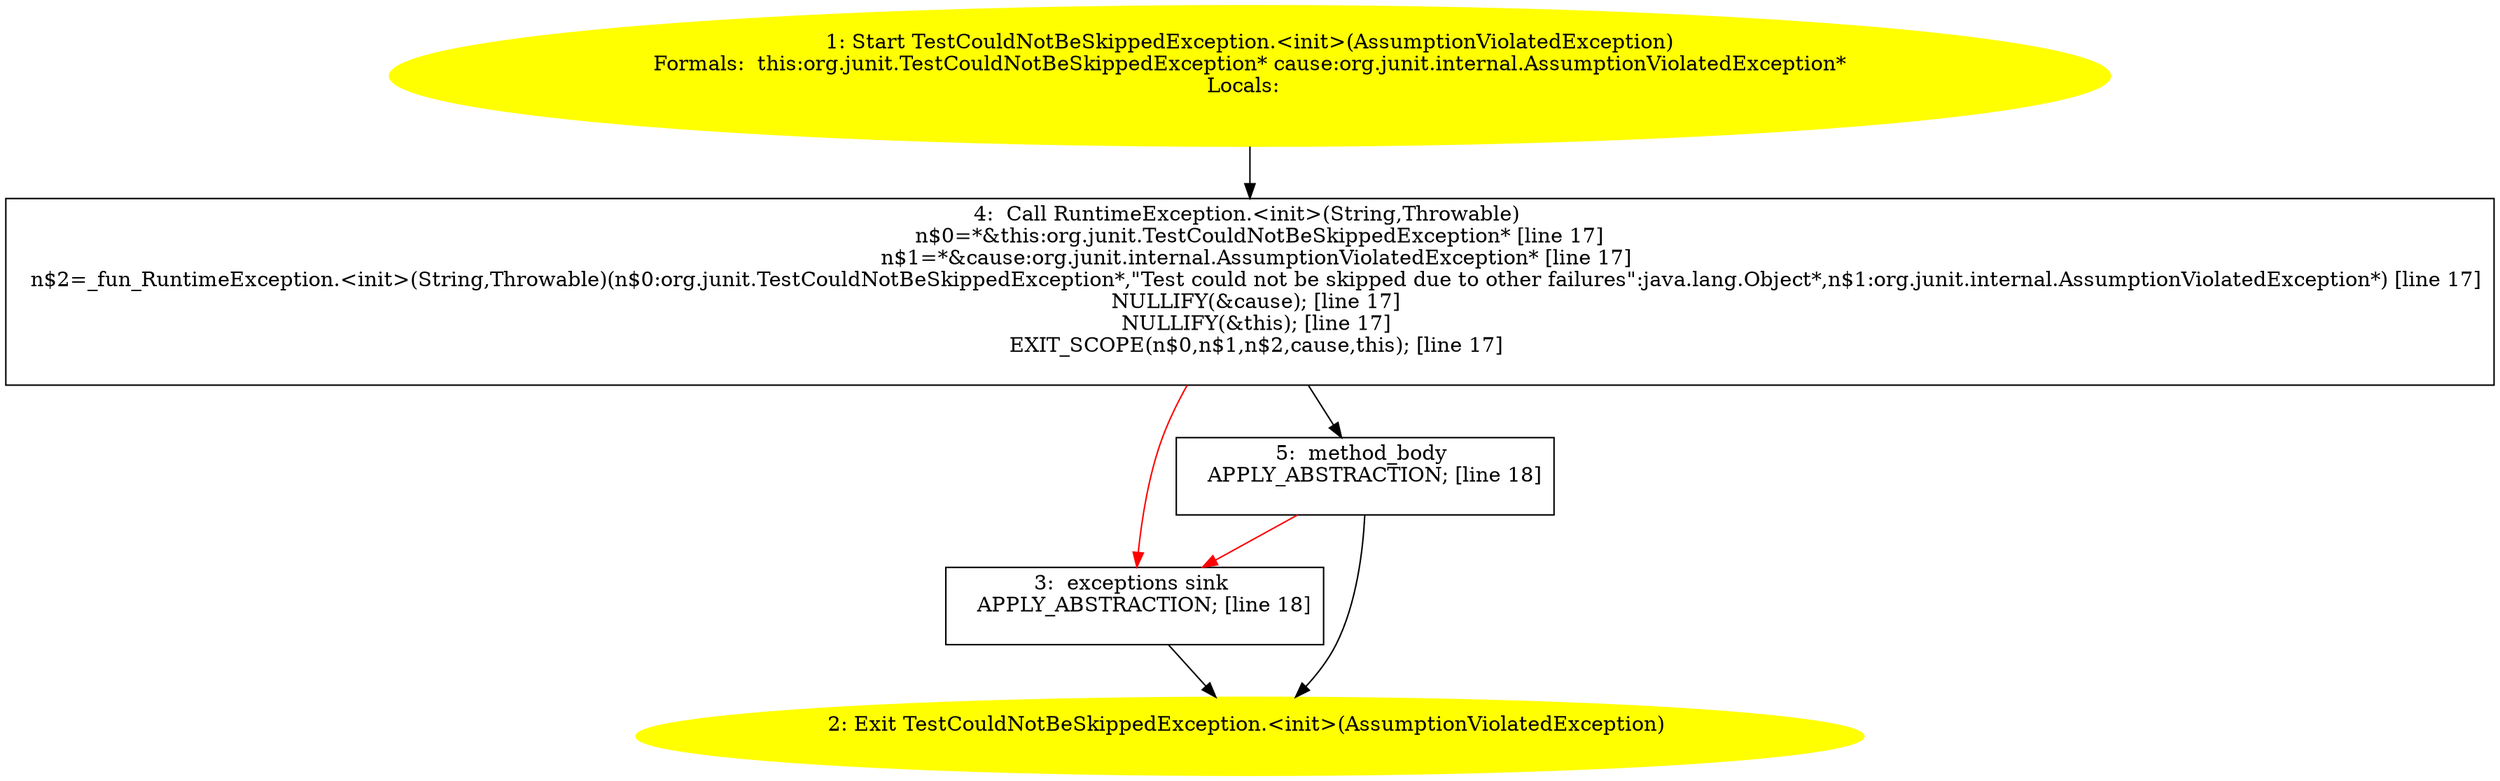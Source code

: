 /* @generated */
digraph cfg {
"org.junit.TestCouldNotBeSkippedException.<init>(org.junit.internal.AssumptionViolatedException).b486547a537e214245294689e6b7f054_1" [label="1: Start TestCouldNotBeSkippedException.<init>(AssumptionViolatedException)\nFormals:  this:org.junit.TestCouldNotBeSkippedException* cause:org.junit.internal.AssumptionViolatedException*\nLocals:  \n  " color=yellow style=filled]
	

	 "org.junit.TestCouldNotBeSkippedException.<init>(org.junit.internal.AssumptionViolatedException).b486547a537e214245294689e6b7f054_1" -> "org.junit.TestCouldNotBeSkippedException.<init>(org.junit.internal.AssumptionViolatedException).b486547a537e214245294689e6b7f054_4" ;
"org.junit.TestCouldNotBeSkippedException.<init>(org.junit.internal.AssumptionViolatedException).b486547a537e214245294689e6b7f054_2" [label="2: Exit TestCouldNotBeSkippedException.<init>(AssumptionViolatedException) \n  " color=yellow style=filled]
	

"org.junit.TestCouldNotBeSkippedException.<init>(org.junit.internal.AssumptionViolatedException).b486547a537e214245294689e6b7f054_3" [label="3:  exceptions sink \n   APPLY_ABSTRACTION; [line 18]\n " shape="box"]
	

	 "org.junit.TestCouldNotBeSkippedException.<init>(org.junit.internal.AssumptionViolatedException).b486547a537e214245294689e6b7f054_3" -> "org.junit.TestCouldNotBeSkippedException.<init>(org.junit.internal.AssumptionViolatedException).b486547a537e214245294689e6b7f054_2" ;
"org.junit.TestCouldNotBeSkippedException.<init>(org.junit.internal.AssumptionViolatedException).b486547a537e214245294689e6b7f054_4" [label="4:  Call RuntimeException.<init>(String,Throwable) \n   n$0=*&this:org.junit.TestCouldNotBeSkippedException* [line 17]\n  n$1=*&cause:org.junit.internal.AssumptionViolatedException* [line 17]\n  n$2=_fun_RuntimeException.<init>(String,Throwable)(n$0:org.junit.TestCouldNotBeSkippedException*,\"Test could not be skipped due to other failures\":java.lang.Object*,n$1:org.junit.internal.AssumptionViolatedException*) [line 17]\n  NULLIFY(&cause); [line 17]\n  NULLIFY(&this); [line 17]\n  EXIT_SCOPE(n$0,n$1,n$2,cause,this); [line 17]\n " shape="box"]
	

	 "org.junit.TestCouldNotBeSkippedException.<init>(org.junit.internal.AssumptionViolatedException).b486547a537e214245294689e6b7f054_4" -> "org.junit.TestCouldNotBeSkippedException.<init>(org.junit.internal.AssumptionViolatedException).b486547a537e214245294689e6b7f054_5" ;
	 "org.junit.TestCouldNotBeSkippedException.<init>(org.junit.internal.AssumptionViolatedException).b486547a537e214245294689e6b7f054_4" -> "org.junit.TestCouldNotBeSkippedException.<init>(org.junit.internal.AssumptionViolatedException).b486547a537e214245294689e6b7f054_3" [color="red" ];
"org.junit.TestCouldNotBeSkippedException.<init>(org.junit.internal.AssumptionViolatedException).b486547a537e214245294689e6b7f054_5" [label="5:  method_body \n   APPLY_ABSTRACTION; [line 18]\n " shape="box"]
	

	 "org.junit.TestCouldNotBeSkippedException.<init>(org.junit.internal.AssumptionViolatedException).b486547a537e214245294689e6b7f054_5" -> "org.junit.TestCouldNotBeSkippedException.<init>(org.junit.internal.AssumptionViolatedException).b486547a537e214245294689e6b7f054_2" ;
	 "org.junit.TestCouldNotBeSkippedException.<init>(org.junit.internal.AssumptionViolatedException).b486547a537e214245294689e6b7f054_5" -> "org.junit.TestCouldNotBeSkippedException.<init>(org.junit.internal.AssumptionViolatedException).b486547a537e214245294689e6b7f054_3" [color="red" ];
}
